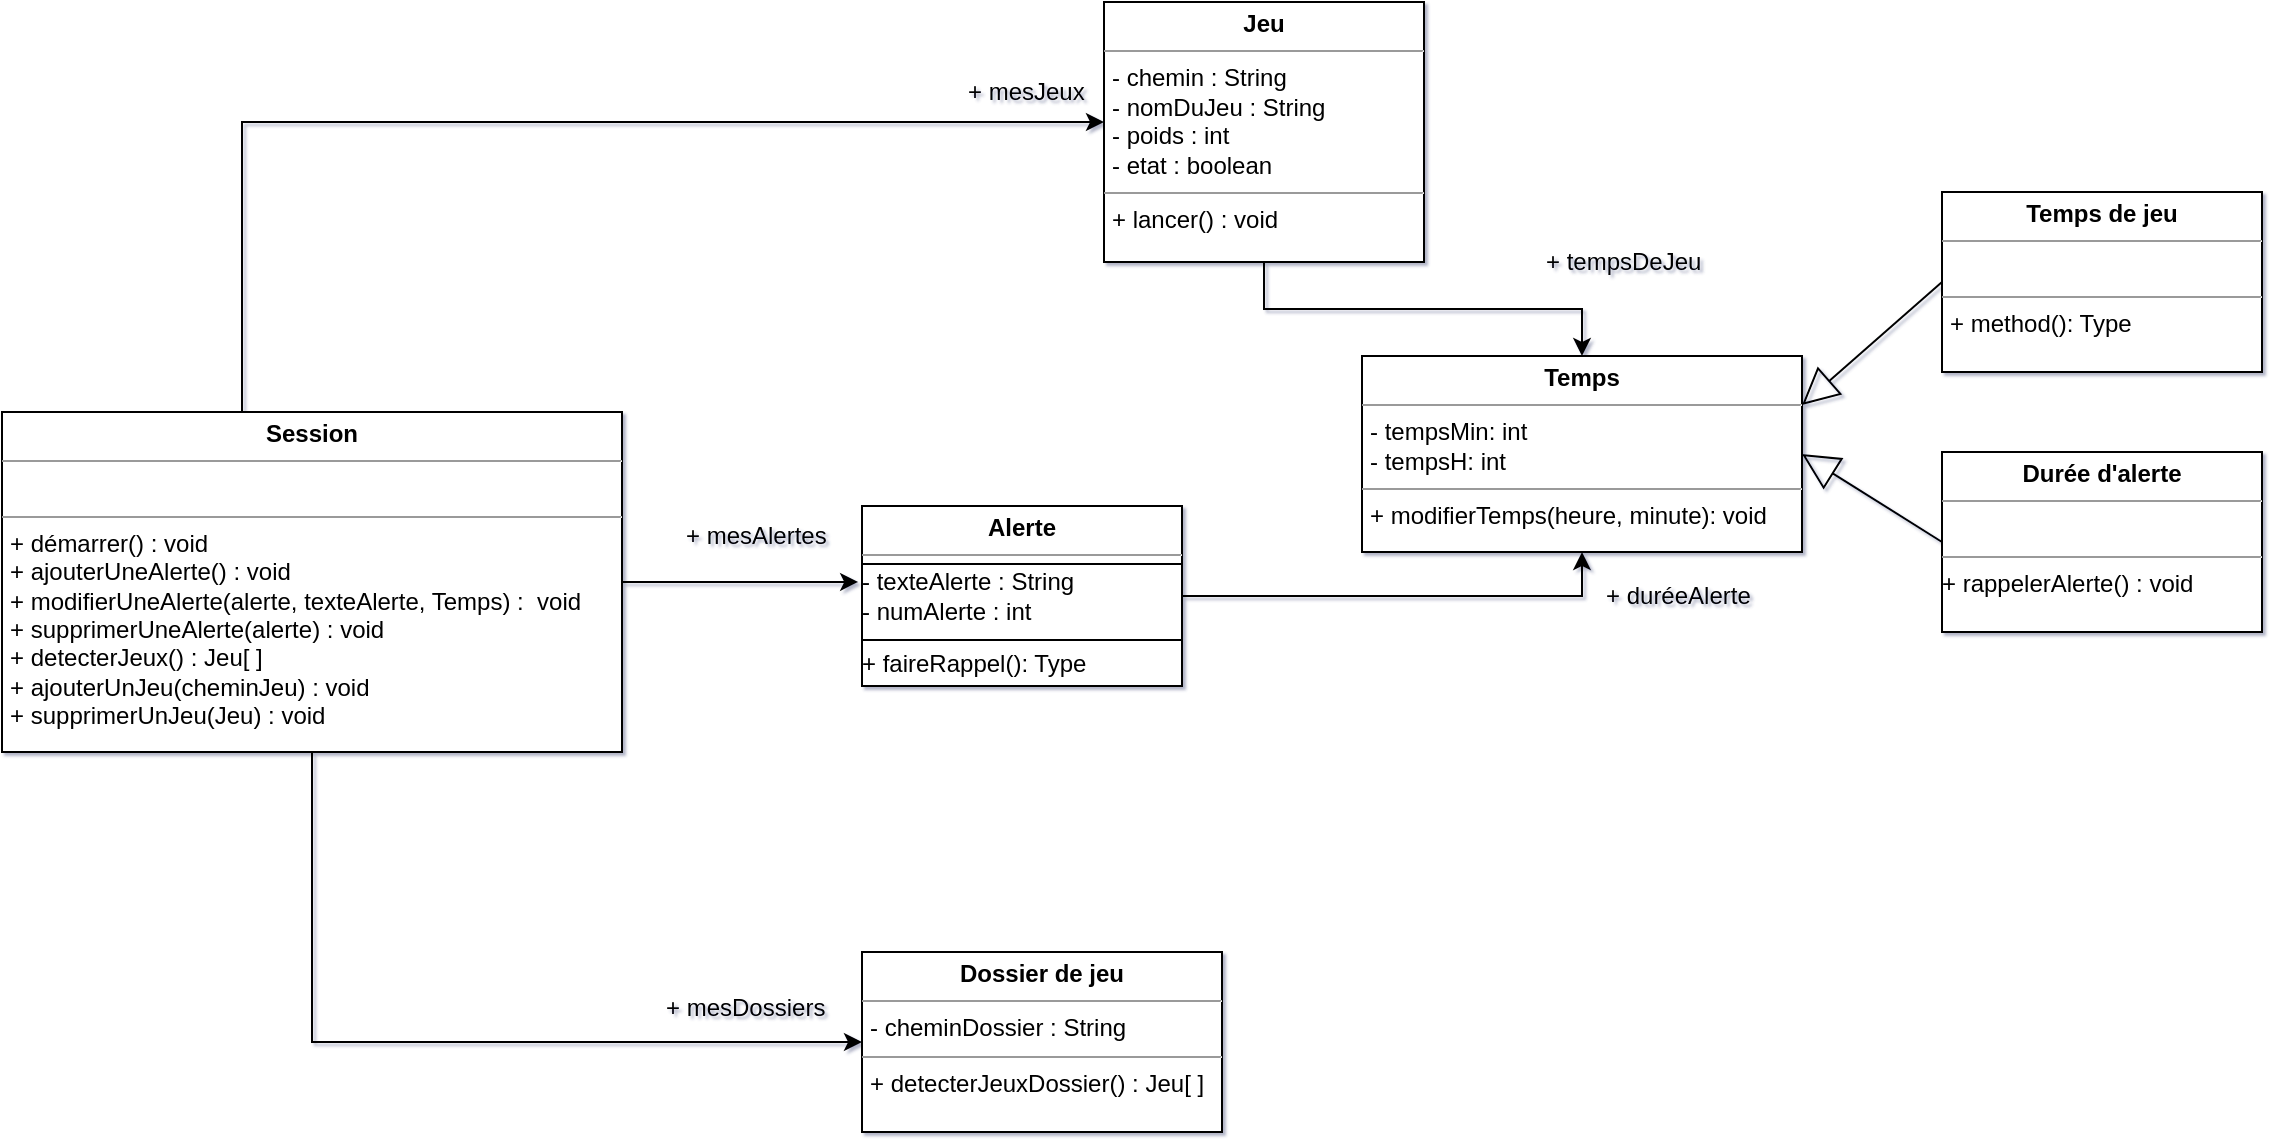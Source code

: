 <mxfile version="10.6.0" type="github"><diagram id="h2h1ouhQ36LWbQkh4_Ej" name="Page-1"><mxGraphModel dx="1394" dy="771" grid="1" gridSize="10" guides="1" tooltips="1" connect="1" arrows="1" fold="1" page="1" pageScale="1" pageWidth="827" pageHeight="1169" math="0" shadow="1"><root><mxCell id="0"/><mxCell id="1" parent="0"/><mxCell id="chVu7LImVVujrHMtMwYy-6" value="" style="edgeStyle=orthogonalEdgeStyle;rounded=0;orthogonalLoop=1;jettySize=auto;html=1;" edge="1" parent="1" source="chVu7LImVVujrHMtMwYy-1" target="chVu7LImVVujrHMtMwYy-5"><mxGeometry relative="1" as="geometry"><mxPoint x="750" y="380" as="targetPoint"/></mxGeometry></mxCell><mxCell id="chVu7LImVVujrHMtMwYy-1" value="&lt;p style=&quot;margin: 0px ; margin-top: 4px ; text-align: center&quot;&gt;&lt;b&gt;Jeu&lt;/b&gt;&lt;/p&gt;&lt;hr size=&quot;1&quot;&gt;&lt;p style=&quot;margin: 0px ; margin-left: 4px&quot;&gt;- chemin : String&lt;/p&gt;&lt;p style=&quot;margin: 0px ; margin-left: 4px&quot;&gt;- nomDuJeu : String&lt;/p&gt;&lt;p style=&quot;margin: 0px ; margin-left: 4px&quot;&gt;- poids : int&lt;/p&gt;&lt;p style=&quot;margin: 0px ; margin-left: 4px&quot;&gt;- etat : boolean&lt;br&gt;&lt;/p&gt;&lt;hr size=&quot;1&quot;&gt;&lt;p style=&quot;margin: 0px ; margin-left: 4px&quot;&gt;+ lancer() : void&lt;br&gt;&lt;/p&gt;" style="verticalAlign=top;align=left;overflow=fill;fontSize=12;fontFamily=Helvetica;html=1;" vertex="1" parent="1"><mxGeometry x="801" y="275" width="160" height="130" as="geometry"/></mxCell><mxCell id="chVu7LImVVujrHMtMwYy-5" value="&lt;p style=&quot;margin: 0px ; margin-top: 4px ; text-align: center&quot;&gt;&lt;b&gt;Temps&lt;br&gt;&lt;/b&gt;&lt;/p&gt;&lt;hr size=&quot;1&quot;&gt;&lt;p style=&quot;margin: 0px ; margin-left: 4px&quot;&gt;- tempsMin: int&lt;/p&gt;&lt;p style=&quot;margin: 0px ; margin-left: 4px&quot;&gt;- tempsH: int&lt;/p&gt;&lt;hr size=&quot;1&quot;&gt;&lt;p style=&quot;margin: 0px ; margin-left: 4px&quot;&gt;+ modifierTemps(heure, minute): void&lt;/p&gt;&lt;p style=&quot;margin: 0px ; margin-left: 4px&quot;&gt;&lt;br&gt;&lt;/p&gt;" style="verticalAlign=top;align=left;overflow=fill;fontSize=12;fontFamily=Helvetica;html=1;" vertex="1" parent="1"><mxGeometry x="930" y="452" width="220" height="98" as="geometry"/></mxCell><mxCell id="chVu7LImVVujrHMtMwYy-3" style="edgeStyle=orthogonalEdgeStyle;rounded=0;orthogonalLoop=1;jettySize=auto;html=1;" edge="1" parent="1" source="chVu7LImVVujrHMtMwYy-18" target="chVu7LImVVujrHMtMwYy-1"><mxGeometry relative="1" as="geometry"><mxPoint x="370" y="430" as="sourcePoint"/><Array as="points"><mxPoint x="370" y="335"/></Array></mxGeometry></mxCell><mxCell id="chVu7LImVVujrHMtMwYy-11" style="edgeStyle=orthogonalEdgeStyle;rounded=0;orthogonalLoop=1;jettySize=auto;html=1;exitX=1;exitY=0.5;exitDx=0;exitDy=0;entryX=0.5;entryY=1;entryDx=0;entryDy=0;" edge="1" parent="1" source="chVu7LImVVujrHMtMwYy-9" target="chVu7LImVVujrHMtMwYy-5"><mxGeometry relative="1" as="geometry"><mxPoint x="760" y="570" as="targetPoint"/><Array as="points"><mxPoint x="1040" y="572"/></Array></mxGeometry></mxCell><mxCell id="chVu7LImVVujrHMtMwYy-9" value="&lt;p style=&quot;margin: 0px ; margin-top: 4px ; text-align: center&quot;&gt;&lt;b&gt;Alerte&lt;br&gt;&lt;/b&gt;&lt;/p&gt;&lt;hr size=&quot;1&quot;&gt;&lt;div&gt;- texteAlerte : String&lt;/div&gt;&lt;div&gt;- numAlerte : int&lt;br&gt;&lt;/div&gt;&lt;p&gt;+ faireRappel(): Type&lt;/p&gt;" style="verticalAlign=top;align=left;overflow=fill;fontSize=12;fontFamily=Helvetica;html=1;" vertex="1" parent="1"><mxGeometry x="680" y="527" width="160" height="90" as="geometry"/></mxCell><mxCell id="chVu7LImVVujrHMtMwYy-12" value="+ duréeAlerte" style="text;html=1;resizable=0;points=[];autosize=1;align=left;verticalAlign=top;spacingTop=-4;" vertex="1" parent="1"><mxGeometry x="1050" y="562" width="90" height="20" as="geometry"/></mxCell><mxCell id="chVu7LImVVujrHMtMwYy-13" value="+ tempsDeJeu" style="text;html=1;resizable=0;points=[];autosize=1;align=left;verticalAlign=top;spacingTop=-4;" vertex="1" parent="1"><mxGeometry x="1020" y="395" width="100" height="20" as="geometry"/></mxCell><mxCell id="chVu7LImVVujrHMtMwYy-19" style="edgeStyle=orthogonalEdgeStyle;rounded=0;orthogonalLoop=1;jettySize=auto;html=1;exitX=1;exitY=0.5;exitDx=0;exitDy=0;entryX=-0.012;entryY=0.422;entryDx=0;entryDy=0;entryPerimeter=0;" edge="1" parent="1" source="chVu7LImVVujrHMtMwYy-18" target="chVu7LImVVujrHMtMwYy-9"><mxGeometry relative="1" as="geometry"/></mxCell><mxCell id="chVu7LImVVujrHMtMwYy-32" style="edgeStyle=orthogonalEdgeStyle;rounded=0;orthogonalLoop=1;jettySize=auto;html=1;exitX=0.5;exitY=1;exitDx=0;exitDy=0;entryX=0;entryY=0.5;entryDx=0;entryDy=0;" edge="1" parent="1" source="chVu7LImVVujrHMtMwYy-18" target="chVu7LImVVujrHMtMwYy-31"><mxGeometry relative="1" as="geometry"/></mxCell><mxCell id="chVu7LImVVujrHMtMwYy-18" value="&lt;p style=&quot;margin: 0px ; margin-top: 4px ; text-align: center&quot;&gt;&lt;b&gt;Session&lt;/b&gt;&lt;/p&gt;&lt;hr size=&quot;1&quot;&gt;&lt;p style=&quot;margin: 0px ; margin-left: 4px&quot;&gt;&lt;br&gt;&lt;/p&gt;&lt;hr size=&quot;1&quot;&gt;&lt;p style=&quot;margin: 0px ; margin-left: 4px&quot;&gt;+ démarrer() : void&lt;/p&gt;&lt;p style=&quot;margin: 0px ; margin-left: 4px&quot;&gt;+ ajouterUneAlerte() : void&lt;/p&gt;&lt;p style=&quot;margin: 0px ; margin-left: 4px&quot;&gt;+ modifierUneAlerte(alerte, texteAlerte, Temps) :&amp;nbsp; void&lt;br&gt;&lt;/p&gt;&lt;p style=&quot;margin: 0px ; margin-left: 4px&quot;&gt;+ supprimerUneAlerte(alerte) : void&lt;br&gt;&lt;/p&gt;&lt;p style=&quot;margin: 0px ; margin-left: 4px&quot;&gt;+ detecterJeux() : Jeu[ ]&lt;br&gt;&lt;/p&gt;&lt;p style=&quot;margin: 0px ; margin-left: 4px&quot;&gt;+ ajouterUnJeu(cheminJeu) : void&lt;/p&gt;&lt;p style=&quot;margin: 0px ; margin-left: 4px&quot;&gt;+ supprimerUnJeu(Jeu) : void&lt;br&gt;&lt;/p&gt;&lt;p style=&quot;margin: 0px ; margin-left: 4px&quot;&gt;&lt;br&gt;&lt;/p&gt;&lt;p style=&quot;margin: 0px ; margin-left: 4px&quot;&gt;&lt;br&gt;&lt;/p&gt;" style="verticalAlign=top;align=left;overflow=fill;fontSize=12;fontFamily=Helvetica;html=1;" vertex="1" parent="1"><mxGeometry x="250" y="480" width="310" height="170" as="geometry"/></mxCell><mxCell id="chVu7LImVVujrHMtMwYy-22" value="+ mesAlertes" style="text;html=1;resizable=0;points=[];autosize=1;align=left;verticalAlign=top;spacingTop=-4;" vertex="1" parent="1"><mxGeometry x="590" y="532" width="90" height="20" as="geometry"/></mxCell><mxCell id="chVu7LImVVujrHMtMwYy-25" value="+ mesJeux" style="text;html=1;resizable=0;points=[];autosize=1;align=left;verticalAlign=top;spacingTop=-4;" vertex="1" parent="1"><mxGeometry x="731" y="310" width="80" height="20" as="geometry"/></mxCell><mxCell id="chVu7LImVVujrHMtMwYy-26" value="&lt;p style=&quot;margin: 0px ; margin-top: 4px ; text-align: center&quot;&gt;&lt;b&gt;Durée d'alerte&lt;br&gt;&lt;/b&gt;&lt;/p&gt;&lt;hr size=&quot;1&quot;&gt;&lt;br&gt;&lt;hr size=&quot;1&quot;&gt;+ rappelerAlerte() : void" style="verticalAlign=top;align=left;overflow=fill;fontSize=12;fontFamily=Helvetica;html=1;" vertex="1" parent="1"><mxGeometry x="1220" y="500" width="160" height="90" as="geometry"/></mxCell><mxCell id="chVu7LImVVujrHMtMwYy-27" value="&lt;p style=&quot;margin: 0px ; margin-top: 4px ; text-align: center&quot;&gt;&lt;b&gt;Temps de jeu&lt;br&gt;&lt;/b&gt;&lt;/p&gt;&lt;hr size=&quot;1&quot;&gt;&lt;p style=&quot;margin: 0px ; margin-left: 4px&quot;&gt;&lt;br&gt;&lt;/p&gt;&lt;hr size=&quot;1&quot;&gt;&lt;p style=&quot;margin: 0px ; margin-left: 4px&quot;&gt;+ method(): Type&lt;/p&gt;" style="verticalAlign=top;align=left;overflow=fill;fontSize=12;fontFamily=Helvetica;html=1;" vertex="1" parent="1"><mxGeometry x="1220" y="370" width="160" height="90" as="geometry"/></mxCell><mxCell id="chVu7LImVVujrHMtMwYy-28" value="" style="endArrow=block;endSize=16;endFill=0;html=1;exitX=0;exitY=0.5;exitDx=0;exitDy=0;entryX=1;entryY=0.5;entryDx=0;entryDy=0;" edge="1" parent="1" source="chVu7LImVVujrHMtMwYy-26" target="chVu7LImVVujrHMtMwYy-5"><mxGeometry width="160" relative="1" as="geometry"><mxPoint x="1240" y="650" as="sourcePoint"/><mxPoint x="1400" y="650" as="targetPoint"/></mxGeometry></mxCell><mxCell id="chVu7LImVVujrHMtMwYy-29" value="" style="endArrow=block;endSize=16;endFill=0;html=1;exitX=0;exitY=0.5;exitDx=0;exitDy=0;entryX=1;entryY=0.25;entryDx=0;entryDy=0;" edge="1" parent="1" source="chVu7LImVVujrHMtMwYy-27" target="chVu7LImVVujrHMtMwYy-5"><mxGeometry width="160" relative="1" as="geometry"><mxPoint x="1230" y="555" as="sourcePoint"/><mxPoint x="1040" y="475" as="targetPoint"/></mxGeometry></mxCell><mxCell id="chVu7LImVVujrHMtMwYy-30" value="" style="line;strokeWidth=1;fillColor=none;align=left;verticalAlign=middle;spacingTop=-1;spacingLeft=3;spacingRight=3;rotatable=0;labelPosition=right;points=[];portConstraint=eastwest;" vertex="1" parent="1"><mxGeometry x="680" y="552" width="160" height="8" as="geometry"/></mxCell><mxCell id="chVu7LImVVujrHMtMwYy-31" value="&lt;p style=&quot;margin: 0px ; margin-top: 4px ; text-align: center&quot;&gt;&lt;b&gt;Dossier de jeu&lt;br&gt;&lt;/b&gt;&lt;/p&gt;&lt;hr size=&quot;1&quot;&gt;&lt;p style=&quot;margin: 0px ; margin-left: 4px&quot;&gt;- cheminDossier : String&lt;br&gt;&lt;/p&gt;&lt;hr size=&quot;1&quot;&gt;&lt;p style=&quot;margin: 0px ; margin-left: 4px&quot;&gt;+ detecterJeuxDossier() : Jeu[ ]&lt;br&gt;&lt;/p&gt;" style="verticalAlign=top;align=left;overflow=fill;fontSize=12;fontFamily=Helvetica;html=1;" vertex="1" parent="1"><mxGeometry x="680" y="750" width="180" height="90" as="geometry"/></mxCell><mxCell id="chVu7LImVVujrHMtMwYy-33" value="+ mesDossiers" style="text;html=1;resizable=0;points=[];autosize=1;align=left;verticalAlign=top;spacingTop=-4;" vertex="1" parent="1"><mxGeometry x="580" y="768" width="100" height="20" as="geometry"/></mxCell><mxCell id="chVu7LImVVujrHMtMwYy-34" value="" style="line;strokeWidth=1;fillColor=none;align=left;verticalAlign=middle;spacingTop=-1;spacingLeft=3;spacingRight=3;rotatable=0;labelPosition=right;points=[];portConstraint=eastwest;" vertex="1" parent="1"><mxGeometry x="680" y="590" width="160" height="8" as="geometry"/></mxCell></root></mxGraphModel></diagram></mxfile>